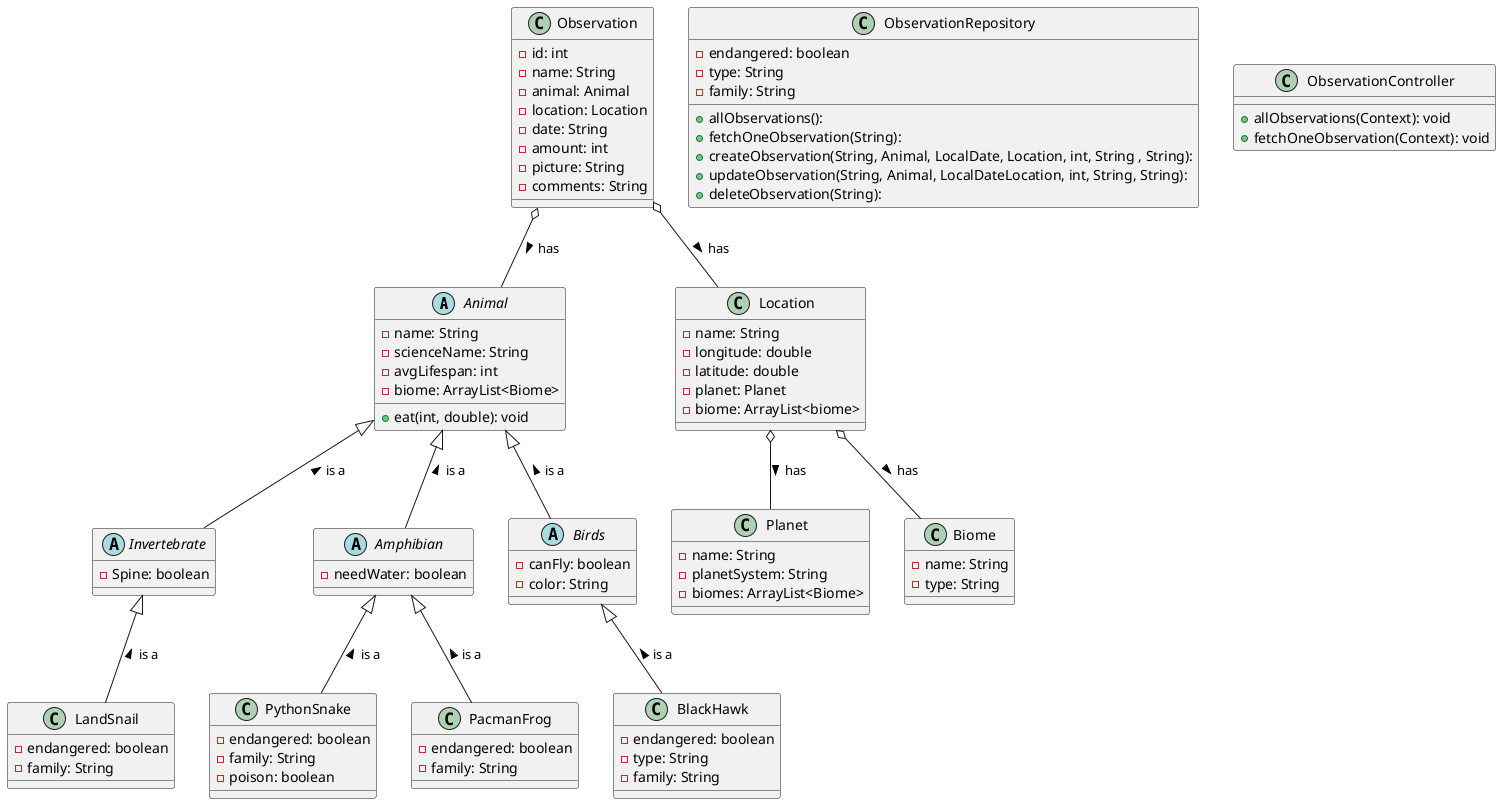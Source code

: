 @startuml

/'
abstract class AbstractList
abstract AbstractCollection
interface List
interface Collection
'/


/'List <|-- AbstractList
Collection <|-- AbstractCollection

Collection <|- List
AbstractCollection <|- AbstractList
AbstractList <|-- ArrayList'/


/' Some collaborations with Dennis Olsen, but he really only showed me the syntax for PlantUML '/
Animal <|-- Invertebrate: < is a
Animal <|-- Amphibian: < is a
Animal <|-- Birds: < is a
Observation o-- Animal: > has
Observation o-- Location: > has
Location o-- Planet: > has
Location o-- Biome: > has
Birds <|-- BlackHawk: < is a
Amphibian <|-- PythonSnake: < is a
Amphibian <|-- PacmanFrog: < is a
Invertebrate <|-- LandSnail: < is a


abstract class Animal {
  - name: String
  - scienceName: String
  - avgLifespan: int
  - biome: ArrayList<Biome>
  + eat(int, double): void
        }

class Observation {
 - id: int
 - name: String
 - animal: Animal
 - location: Location
 - date: String
 - amount: int
 - picture: String
 - comments: String
}

class Location {
 - name: String
 - longitude: double
 - latitude: double
 - planet: Planet
 - biome: ArrayList<biome>
}

class Biome {
 - name: String
 - type: String
}

abstract class Invertebrate {
 - Spine: boolean
}

class LandSnail {
  - endangered: boolean
  - family: String
}

abstract class Amphibian {
  - needWater: boolean
}

class PacmanFrog {
 - endangered: boolean
 - family: String
}

class PythonSnake {
  - endangered: boolean
  - family: String
  - poison: boolean
}

abstract class Birds{
 - canFly: boolean
 - color: String
}

class BlackHawk {
 - endangered: boolean
 - type: String
 - family: String
}

class ObservationRepository  {
  - endangered: boolean
  - type: String
  - family: String
  + allObservations():
  + fetchOneObservation(String):
  + createObservation(String, Animal, LocalDate, Location, int, String , String):
  + updateObservation(String, Animal, LocalDateLocation, int, String, String):
  + deleteObservation(String):

}

class ObservationController {
 + allObservations(Context): void
 + fetchOneObservation(Context): void
}

class Planet {
 - name: String
 - planetSystem: String
 - biomes: ArrayList<Biome>
}


class Biome {

}


@enduml